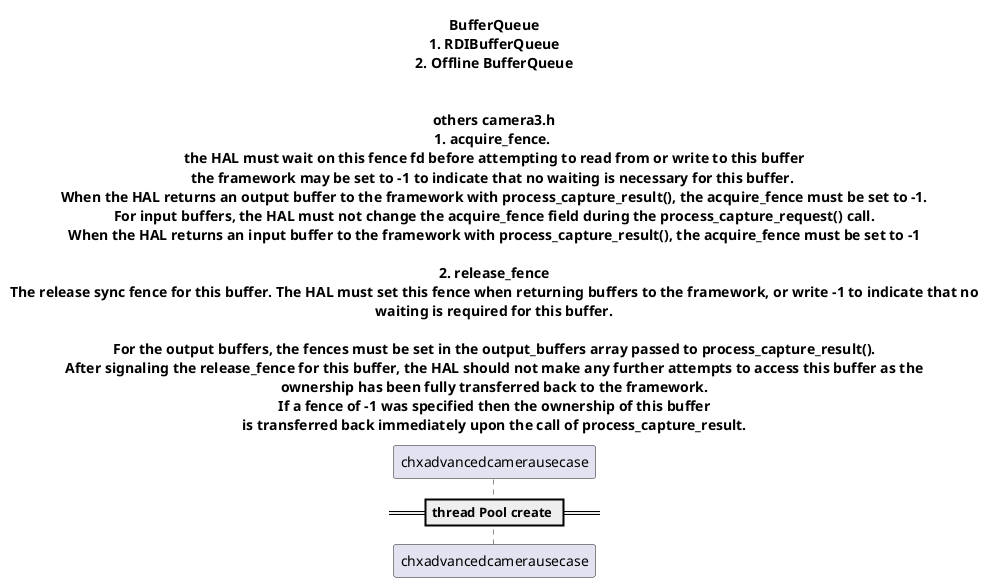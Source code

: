 @startuml
title
**BufferQueue**
1. RDIBufferQueue
2. Offline BufferQueue


others camera3.h
1. acquire_fence. 
the HAL must wait on this fence fd before attempting to read from or write to this buffer
the framework may be set to -1 to indicate that no waiting is necessary for this buffer. 
When the HAL returns an output buffer to the framework with process_capture_result(), the acquire_fence must be set to -1.
For input buffers, the HAL must not change the acquire_fence field during the process_capture_request() call.
When the HAL returns an input buffer to the framework with process_capture_result(), the acquire_fence must be set to -1

2. release_fence
The release sync fence for this buffer. The HAL must set this fence when returning buffers to the framework, or write -1 to indicate that no
waiting is required for this buffer.

For the output buffers, the fences must be set in the output_buffers array passed to process_capture_result().
After signaling the release_fence for this buffer, the HAL should not make any further attempts to access this buffer as the
ownership has been fully transferred back to the framework.
If a fence of -1 was specified then the ownership of this buffer
is transferred back immediately upon the call of process_capture_result.
end title

participant chxadvancedcamerausecase


== thread Pool create ==


@enduml

